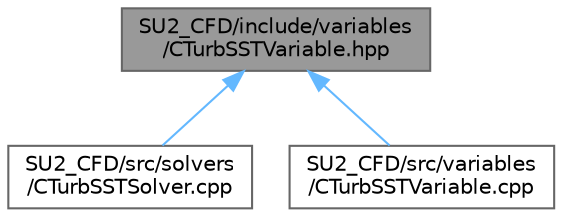 digraph "SU2_CFD/include/variables/CTurbSSTVariable.hpp"
{
 // LATEX_PDF_SIZE
  bgcolor="transparent";
  edge [fontname=Helvetica,fontsize=10,labelfontname=Helvetica,labelfontsize=10];
  node [fontname=Helvetica,fontsize=10,shape=box,height=0.2,width=0.4];
  Node1 [id="Node000001",label="SU2_CFD/include/variables\l/CTurbSSTVariable.hpp",height=0.2,width=0.4,color="gray40", fillcolor="grey60", style="filled", fontcolor="black",tooltip="Declaration of the variables of the SST turbulence model."];
  Node1 -> Node2 [id="edge1_Node000001_Node000002",dir="back",color="steelblue1",style="solid",tooltip=" "];
  Node2 [id="Node000002",label="SU2_CFD/src/solvers\l/CTurbSSTSolver.cpp",height=0.2,width=0.4,color="grey40", fillcolor="white", style="filled",URL="$CTurbSSTSolver_8cpp.html",tooltip="Main subroutines of CTurbSSTSolver class."];
  Node1 -> Node3 [id="edge2_Node000001_Node000003",dir="back",color="steelblue1",style="solid",tooltip=" "];
  Node3 [id="Node000003",label="SU2_CFD/src/variables\l/CTurbSSTVariable.cpp",height=0.2,width=0.4,color="grey40", fillcolor="white", style="filled",URL="$CTurbSSTVariable_8cpp.html",tooltip="Definition of the solution fields."];
}
